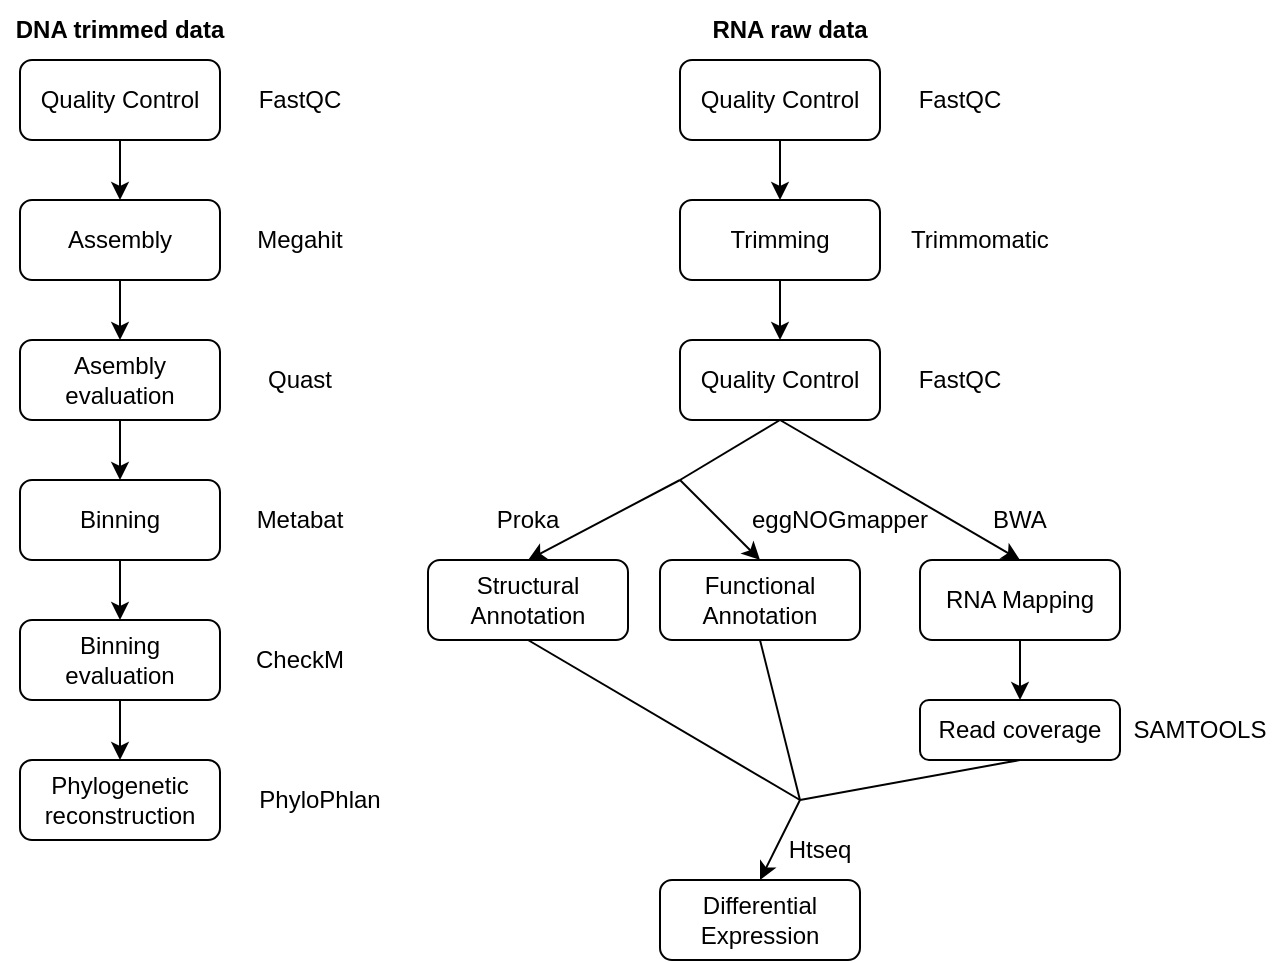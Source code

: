 <mxfile version="17.2.4" type="github"><diagram id="Ldd4zGQ3yu1KwlLDfVy4" name="Page-1"><mxGraphModel dx="1038" dy="570" grid="1" gridSize="10" guides="1" tooltips="1" connect="1" arrows="1" fold="1" page="1" pageScale="1" pageWidth="827" pageHeight="1169" math="0" shadow="0"><root><mxCell id="0"/><mxCell id="1" parent="0"/><mxCell id="QeJQHLb-SUzqNOfECPcR-1" value="Quality Control" style="rounded=1;whiteSpace=wrap;html=1;" vertex="1" parent="1"><mxGeometry x="490" y="90" width="100" height="40" as="geometry"/></mxCell><mxCell id="QeJQHLb-SUzqNOfECPcR-2" value="Trimming" style="rounded=1;whiteSpace=wrap;html=1;" vertex="1" parent="1"><mxGeometry x="490" y="160" width="100" height="40" as="geometry"/></mxCell><mxCell id="QeJQHLb-SUzqNOfECPcR-3" value="Quality Control" style="rounded=1;whiteSpace=wrap;html=1;" vertex="1" parent="1"><mxGeometry x="490" y="230" width="100" height="40" as="geometry"/></mxCell><mxCell id="QeJQHLb-SUzqNOfECPcR-4" value="Structural Annotation" style="rounded=1;whiteSpace=wrap;html=1;" vertex="1" parent="1"><mxGeometry x="364" y="340" width="100" height="40" as="geometry"/></mxCell><mxCell id="QeJQHLb-SUzqNOfECPcR-5" value="Functional Annotation" style="rounded=1;whiteSpace=wrap;html=1;" vertex="1" parent="1"><mxGeometry x="480" y="340" width="100" height="40" as="geometry"/></mxCell><mxCell id="QeJQHLb-SUzqNOfECPcR-6" value="RNA Mapping" style="rounded=1;whiteSpace=wrap;html=1;" vertex="1" parent="1"><mxGeometry x="610" y="340" width="100" height="40" as="geometry"/></mxCell><mxCell id="QeJQHLb-SUzqNOfECPcR-7" value="Read coverage" style="rounded=1;whiteSpace=wrap;html=1;" vertex="1" parent="1"><mxGeometry x="610" y="410" width="100" height="30" as="geometry"/></mxCell><mxCell id="QeJQHLb-SUzqNOfECPcR-8" value="Differential Expression" style="rounded=1;whiteSpace=wrap;html=1;" vertex="1" parent="1"><mxGeometry x="480" y="500" width="100" height="40" as="geometry"/></mxCell><mxCell id="QeJQHLb-SUzqNOfECPcR-9" value="Phylogenetic reconstruction" style="rounded=1;whiteSpace=wrap;html=1;" vertex="1" parent="1"><mxGeometry x="160" y="440" width="100" height="40" as="geometry"/></mxCell><mxCell id="QeJQHLb-SUzqNOfECPcR-10" value="Quality Control" style="rounded=1;whiteSpace=wrap;html=1;" vertex="1" parent="1"><mxGeometry x="160" y="90" width="100" height="40" as="geometry"/></mxCell><mxCell id="QeJQHLb-SUzqNOfECPcR-11" value="Assembly" style="rounded=1;whiteSpace=wrap;html=1;" vertex="1" parent="1"><mxGeometry x="160" y="160" width="100" height="40" as="geometry"/></mxCell><mxCell id="QeJQHLb-SUzqNOfECPcR-12" value="Asembly evaluation" style="rounded=1;whiteSpace=wrap;html=1;" vertex="1" parent="1"><mxGeometry x="160" y="230" width="100" height="40" as="geometry"/></mxCell><mxCell id="QeJQHLb-SUzqNOfECPcR-13" value="Binning" style="rounded=1;whiteSpace=wrap;html=1;" vertex="1" parent="1"><mxGeometry x="160" y="300" width="100" height="40" as="geometry"/></mxCell><mxCell id="QeJQHLb-SUzqNOfECPcR-14" value="Binning evaluation" style="rounded=1;whiteSpace=wrap;html=1;" vertex="1" parent="1"><mxGeometry x="160" y="370" width="100" height="40" as="geometry"/></mxCell><mxCell id="QeJQHLb-SUzqNOfECPcR-15" value="" style="endArrow=classic;html=1;rounded=0;exitX=0.5;exitY=1;exitDx=0;exitDy=0;entryX=0.5;entryY=0;entryDx=0;entryDy=0;" edge="1" parent="1" source="QeJQHLb-SUzqNOfECPcR-10" target="QeJQHLb-SUzqNOfECPcR-11"><mxGeometry width="50" height="50" relative="1" as="geometry"><mxPoint x="340" y="280" as="sourcePoint"/><mxPoint x="340" y="320" as="targetPoint"/></mxGeometry></mxCell><mxCell id="QeJQHLb-SUzqNOfECPcR-16" value="" style="endArrow=classic;html=1;rounded=0;exitX=0.5;exitY=1;exitDx=0;exitDy=0;entryX=0.5;entryY=0;entryDx=0;entryDy=0;" edge="1" parent="1" source="QeJQHLb-SUzqNOfECPcR-11" target="QeJQHLb-SUzqNOfECPcR-12"><mxGeometry width="50" height="50" relative="1" as="geometry"><mxPoint x="220" y="140" as="sourcePoint"/><mxPoint x="220" y="170" as="targetPoint"/></mxGeometry></mxCell><mxCell id="QeJQHLb-SUzqNOfECPcR-17" value="" style="endArrow=classic;html=1;rounded=0;exitX=0.5;exitY=1;exitDx=0;exitDy=0;entryX=0.5;entryY=0;entryDx=0;entryDy=0;" edge="1" parent="1" source="QeJQHLb-SUzqNOfECPcR-12" target="QeJQHLb-SUzqNOfECPcR-13"><mxGeometry width="50" height="50" relative="1" as="geometry"><mxPoint x="230" y="150" as="sourcePoint"/><mxPoint x="230" y="180" as="targetPoint"/></mxGeometry></mxCell><mxCell id="QeJQHLb-SUzqNOfECPcR-18" value="" style="endArrow=classic;html=1;rounded=0;exitX=0.5;exitY=1;exitDx=0;exitDy=0;entryX=0.5;entryY=0;entryDx=0;entryDy=0;" edge="1" parent="1" source="QeJQHLb-SUzqNOfECPcR-13" target="QeJQHLb-SUzqNOfECPcR-14"><mxGeometry width="50" height="50" relative="1" as="geometry"><mxPoint x="240" y="160" as="sourcePoint"/><mxPoint x="240" y="190" as="targetPoint"/></mxGeometry></mxCell><mxCell id="QeJQHLb-SUzqNOfECPcR-19" value="" style="endArrow=classic;html=1;rounded=0;exitX=0.5;exitY=1;exitDx=0;exitDy=0;entryX=0.5;entryY=0;entryDx=0;entryDy=0;" edge="1" parent="1" source="QeJQHLb-SUzqNOfECPcR-14" target="QeJQHLb-SUzqNOfECPcR-9"><mxGeometry width="50" height="50" relative="1" as="geometry"><mxPoint x="250" y="170" as="sourcePoint"/><mxPoint x="250" y="200" as="targetPoint"/></mxGeometry></mxCell><mxCell id="QeJQHLb-SUzqNOfECPcR-20" value="" style="endArrow=classic;html=1;rounded=0;exitX=0.5;exitY=1;exitDx=0;exitDy=0;" edge="1" parent="1" source="QeJQHLb-SUzqNOfECPcR-1" target="QeJQHLb-SUzqNOfECPcR-2"><mxGeometry width="50" height="50" relative="1" as="geometry"><mxPoint x="260" y="180" as="sourcePoint"/><mxPoint x="260" y="210" as="targetPoint"/></mxGeometry></mxCell><mxCell id="QeJQHLb-SUzqNOfECPcR-21" value="" style="endArrow=classic;html=1;rounded=0;exitX=0.5;exitY=1;exitDx=0;exitDy=0;entryX=0.5;entryY=0;entryDx=0;entryDy=0;" edge="1" parent="1" source="QeJQHLb-SUzqNOfECPcR-2" target="QeJQHLb-SUzqNOfECPcR-3"><mxGeometry width="50" height="50" relative="1" as="geometry"><mxPoint x="270" y="190" as="sourcePoint"/><mxPoint x="270" y="220" as="targetPoint"/></mxGeometry></mxCell><mxCell id="QeJQHLb-SUzqNOfECPcR-22" value="" style="endArrow=classic;html=1;rounded=0;exitX=0.5;exitY=1;exitDx=0;exitDy=0;entryX=0.5;entryY=0;entryDx=0;entryDy=0;" edge="1" parent="1" source="QeJQHLb-SUzqNOfECPcR-3" target="QeJQHLb-SUzqNOfECPcR-6"><mxGeometry width="50" height="50" relative="1" as="geometry"><mxPoint x="280" y="200" as="sourcePoint"/><mxPoint x="280" y="230" as="targetPoint"/></mxGeometry></mxCell><mxCell id="QeJQHLb-SUzqNOfECPcR-24" value="" style="endArrow=classic;html=1;rounded=0;entryX=0.5;entryY=0;entryDx=0;entryDy=0;" edge="1" parent="1" target="QeJQHLb-SUzqNOfECPcR-4"><mxGeometry width="50" height="50" relative="1" as="geometry"><mxPoint x="490" y="300" as="sourcePoint"/><mxPoint x="300" y="250" as="targetPoint"/></mxGeometry></mxCell><mxCell id="QeJQHLb-SUzqNOfECPcR-25" value="" style="endArrow=classic;html=1;rounded=0;entryX=0.5;entryY=0;entryDx=0;entryDy=0;" edge="1" parent="1" target="QeJQHLb-SUzqNOfECPcR-5"><mxGeometry width="50" height="50" relative="1" as="geometry"><mxPoint x="490" y="300" as="sourcePoint"/><mxPoint x="310" y="260" as="targetPoint"/></mxGeometry></mxCell><mxCell id="QeJQHLb-SUzqNOfECPcR-26" value="" style="endArrow=classic;html=1;rounded=0;exitX=0.5;exitY=1;exitDx=0;exitDy=0;entryX=0.5;entryY=0;entryDx=0;entryDy=0;" edge="1" parent="1" source="QeJQHLb-SUzqNOfECPcR-6" target="QeJQHLb-SUzqNOfECPcR-7"><mxGeometry width="50" height="50" relative="1" as="geometry"><mxPoint x="320" y="240" as="sourcePoint"/><mxPoint x="320" y="270" as="targetPoint"/></mxGeometry></mxCell><mxCell id="QeJQHLb-SUzqNOfECPcR-30" value="" style="endArrow=classic;html=1;rounded=0;entryX=0.5;entryY=0;entryDx=0;entryDy=0;" edge="1" parent="1" target="QeJQHLb-SUzqNOfECPcR-8"><mxGeometry width="50" height="50" relative="1" as="geometry"><mxPoint x="550" y="460" as="sourcePoint"/><mxPoint x="360" y="310" as="targetPoint"/></mxGeometry></mxCell><mxCell id="QeJQHLb-SUzqNOfECPcR-31" value="" style="endArrow=none;html=1;rounded=0;" edge="1" parent="1"><mxGeometry width="50" height="50" relative="1" as="geometry"><mxPoint x="490" y="300" as="sourcePoint"/><mxPoint x="540" y="270" as="targetPoint"/></mxGeometry></mxCell><mxCell id="QeJQHLb-SUzqNOfECPcR-32" value="" style="endArrow=none;html=1;rounded=0;entryX=0.5;entryY=1;entryDx=0;entryDy=0;" edge="1" parent="1" target="QeJQHLb-SUzqNOfECPcR-5"><mxGeometry width="50" height="50" relative="1" as="geometry"><mxPoint x="550" y="460" as="sourcePoint"/><mxPoint x="390" y="330" as="targetPoint"/></mxGeometry></mxCell><mxCell id="QeJQHLb-SUzqNOfECPcR-33" value="" style="endArrow=none;html=1;rounded=0;entryX=0.5;entryY=1;entryDx=0;entryDy=0;" edge="1" parent="1" target="QeJQHLb-SUzqNOfECPcR-4"><mxGeometry width="50" height="50" relative="1" as="geometry"><mxPoint x="550" y="460" as="sourcePoint"/><mxPoint x="540" y="390" as="targetPoint"/></mxGeometry></mxCell><mxCell id="QeJQHLb-SUzqNOfECPcR-34" value="" style="endArrow=none;html=1;rounded=0;entryX=0.5;entryY=1;entryDx=0;entryDy=0;" edge="1" parent="1" target="QeJQHLb-SUzqNOfECPcR-7"><mxGeometry width="50" height="50" relative="1" as="geometry"><mxPoint x="550" y="460" as="sourcePoint"/><mxPoint x="550" y="400" as="targetPoint"/></mxGeometry></mxCell><mxCell id="QeJQHLb-SUzqNOfECPcR-35" value="&lt;b&gt;RNA raw data&lt;/b&gt;" style="text;html=1;strokeColor=none;fillColor=none;align=center;verticalAlign=middle;whiteSpace=wrap;rounded=0;" vertex="1" parent="1"><mxGeometry x="500" y="60" width="90" height="30" as="geometry"/></mxCell><mxCell id="QeJQHLb-SUzqNOfECPcR-36" value="&lt;b&gt;DNA trimmed data&lt;/b&gt;" style="text;html=1;strokeColor=none;fillColor=none;align=center;verticalAlign=middle;whiteSpace=wrap;rounded=0;" vertex="1" parent="1"><mxGeometry x="150" y="60" width="120" height="30" as="geometry"/></mxCell><mxCell id="QeJQHLb-SUzqNOfECPcR-37" value="FastQC" style="text;html=1;strokeColor=none;fillColor=none;align=center;verticalAlign=middle;whiteSpace=wrap;rounded=0;" vertex="1" parent="1"><mxGeometry x="590" y="95" width="80" height="30" as="geometry"/></mxCell><mxCell id="QeJQHLb-SUzqNOfECPcR-38" value="FastQC" style="text;html=1;strokeColor=none;fillColor=none;align=center;verticalAlign=middle;whiteSpace=wrap;rounded=0;" vertex="1" parent="1"><mxGeometry x="590" y="235" width="80" height="30" as="geometry"/></mxCell><mxCell id="QeJQHLb-SUzqNOfECPcR-39" value="FastQC" style="text;html=1;strokeColor=none;fillColor=none;align=center;verticalAlign=middle;whiteSpace=wrap;rounded=0;" vertex="1" parent="1"><mxGeometry x="260" y="95" width="80" height="30" as="geometry"/></mxCell><mxCell id="QeJQHLb-SUzqNOfECPcR-40" value="Trimmomatic" style="text;html=1;strokeColor=none;fillColor=none;align=center;verticalAlign=middle;whiteSpace=wrap;rounded=0;" vertex="1" parent="1"><mxGeometry x="600" y="165" width="80" height="30" as="geometry"/></mxCell><mxCell id="QeJQHLb-SUzqNOfECPcR-41" value="Megahit" style="text;html=1;strokeColor=none;fillColor=none;align=center;verticalAlign=middle;whiteSpace=wrap;rounded=0;" vertex="1" parent="1"><mxGeometry x="260" y="165" width="80" height="30" as="geometry"/></mxCell><mxCell id="QeJQHLb-SUzqNOfECPcR-42" value="Quast" style="text;html=1;strokeColor=none;fillColor=none;align=center;verticalAlign=middle;whiteSpace=wrap;rounded=0;" vertex="1" parent="1"><mxGeometry x="260" y="235" width="80" height="30" as="geometry"/></mxCell><mxCell id="QeJQHLb-SUzqNOfECPcR-43" value="Metabat" style="text;html=1;strokeColor=none;fillColor=none;align=center;verticalAlign=middle;whiteSpace=wrap;rounded=0;" vertex="1" parent="1"><mxGeometry x="260" y="305" width="80" height="30" as="geometry"/></mxCell><mxCell id="QeJQHLb-SUzqNOfECPcR-44" value="CheckM" style="text;html=1;strokeColor=none;fillColor=none;align=center;verticalAlign=middle;whiteSpace=wrap;rounded=0;" vertex="1" parent="1"><mxGeometry x="260" y="375" width="80" height="30" as="geometry"/></mxCell><mxCell id="QeJQHLb-SUzqNOfECPcR-45" value="PhyloPhlan" style="text;html=1;strokeColor=none;fillColor=none;align=center;verticalAlign=middle;whiteSpace=wrap;rounded=0;" vertex="1" parent="1"><mxGeometry x="270" y="445" width="80" height="30" as="geometry"/></mxCell><mxCell id="QeJQHLb-SUzqNOfECPcR-46" value="eggNOGmapper" style="text;html=1;strokeColor=none;fillColor=none;align=center;verticalAlign=middle;whiteSpace=wrap;rounded=0;" vertex="1" parent="1"><mxGeometry x="530" y="305" width="80" height="30" as="geometry"/></mxCell><mxCell id="QeJQHLb-SUzqNOfECPcR-47" value="Proka" style="text;html=1;strokeColor=none;fillColor=none;align=center;verticalAlign=middle;whiteSpace=wrap;rounded=0;" vertex="1" parent="1"><mxGeometry x="374" y="305" width="80" height="30" as="geometry"/></mxCell><mxCell id="QeJQHLb-SUzqNOfECPcR-48" value="BWA" style="text;html=1;strokeColor=none;fillColor=none;align=center;verticalAlign=middle;whiteSpace=wrap;rounded=0;" vertex="1" parent="1"><mxGeometry x="620" y="305" width="80" height="30" as="geometry"/></mxCell><mxCell id="QeJQHLb-SUzqNOfECPcR-49" value="SAMTOOLS" style="text;html=1;strokeColor=none;fillColor=none;align=center;verticalAlign=middle;whiteSpace=wrap;rounded=0;" vertex="1" parent="1"><mxGeometry x="710" y="410" width="80" height="30" as="geometry"/></mxCell><mxCell id="QeJQHLb-SUzqNOfECPcR-50" value="Htseq" style="text;html=1;strokeColor=none;fillColor=none;align=center;verticalAlign=middle;whiteSpace=wrap;rounded=0;" vertex="1" parent="1"><mxGeometry x="520" y="470" width="80" height="30" as="geometry"/></mxCell></root></mxGraphModel></diagram></mxfile>